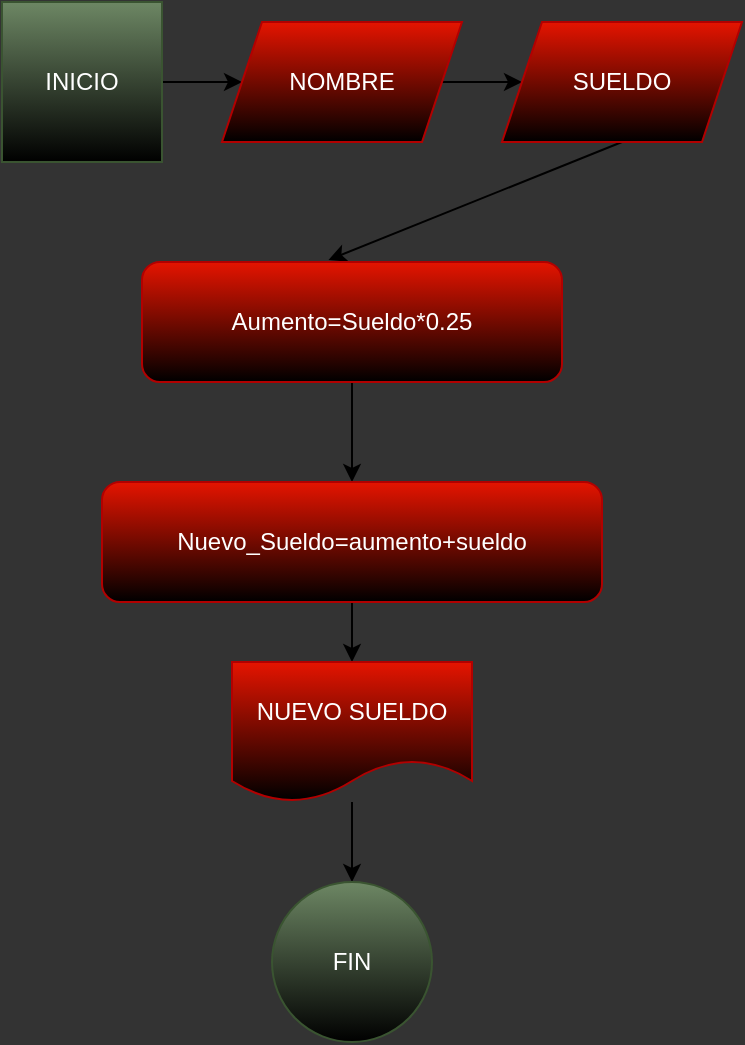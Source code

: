 <mxfile>
    <diagram id="Y5TyZA84Gzd5r6tW0MJS" name="Page-1">
        <mxGraphModel dx="490" dy="1644" grid="1" gridSize="10" guides="1" tooltips="1" connect="1" arrows="1" fold="1" page="1" pageScale="1" pageWidth="827" pageHeight="1169" background="#333333" math="0" shadow="0">
            <root>
                <mxCell id="0"/>
                <mxCell id="1" parent="0"/>
                <mxCell id="19" style="edgeStyle=none;html=1;exitX=1;exitY=0.5;exitDx=0;exitDy=0;entryX=0;entryY=0.5;entryDx=0;entryDy=0;" edge="1" parent="1" source="17" target="18">
                    <mxGeometry relative="1" as="geometry"/>
                </mxCell>
                <mxCell id="17" value="INICIO" style="whiteSpace=wrap;html=1;aspect=fixed;fillColor=#6d8764;strokeColor=#3A5431;fontColor=#ffffff;gradientDirection=south;gradientColor=default;" vertex="1" parent="1">
                    <mxGeometry x="80" y="-440" width="80" height="80" as="geometry"/>
                </mxCell>
                <mxCell id="21" style="edgeStyle=none;html=1;exitX=1;exitY=0.5;exitDx=0;exitDy=0;entryX=0;entryY=0.5;entryDx=0;entryDy=0;" edge="1" parent="1" source="18" target="20">
                    <mxGeometry relative="1" as="geometry"/>
                </mxCell>
                <mxCell id="18" value="NOMBRE" style="shape=parallelogram;perimeter=parallelogramPerimeter;whiteSpace=wrap;html=1;fixedSize=1;fillColor=#e51400;fontColor=#ffffff;strokeColor=#B20000;gradientDirection=south;gradientColor=default;" vertex="1" parent="1">
                    <mxGeometry x="190" y="-430" width="120" height="60" as="geometry"/>
                </mxCell>
                <mxCell id="24" style="edgeStyle=none;html=1;exitX=0.5;exitY=1;exitDx=0;exitDy=0;entryX=0.444;entryY=-0.017;entryDx=0;entryDy=0;entryPerimeter=0;" edge="1" parent="1" source="20" target="23">
                    <mxGeometry relative="1" as="geometry"/>
                </mxCell>
                <mxCell id="20" value="SUELDO" style="shape=parallelogram;perimeter=parallelogramPerimeter;whiteSpace=wrap;html=1;fixedSize=1;fillColor=#e51400;fontColor=#ffffff;strokeColor=#B20000;gradientColor=default;gradientDirection=south;" vertex="1" parent="1">
                    <mxGeometry x="330" y="-430" width="120" height="60" as="geometry"/>
                </mxCell>
                <mxCell id="26" style="edgeStyle=none;html=1;exitX=0.5;exitY=1;exitDx=0;exitDy=0;" edge="1" parent="1" source="23" target="25">
                    <mxGeometry relative="1" as="geometry"/>
                </mxCell>
                <mxCell id="23" value="Aumento=Sueldo*0.25" style="rounded=1;whiteSpace=wrap;html=1;fillColor=#e51400;fontColor=#ffffff;strokeColor=#B20000;gradientColor=default;" vertex="1" parent="1">
                    <mxGeometry x="150" y="-310" width="210" height="60" as="geometry"/>
                </mxCell>
                <mxCell id="29" style="edgeStyle=none;html=1;exitX=0.5;exitY=1;exitDx=0;exitDy=0;entryX=0.5;entryY=0;entryDx=0;entryDy=0;" edge="1" parent="1" source="25" target="28">
                    <mxGeometry relative="1" as="geometry"/>
                </mxCell>
                <mxCell id="25" value="Nuevo_Sueldo=aumento+sueldo" style="rounded=1;whiteSpace=wrap;html=1;fillColor=#e51400;fontColor=#ffffff;strokeColor=#B20000;gradientColor=default;" vertex="1" parent="1">
                    <mxGeometry x="130" y="-200" width="250" height="60" as="geometry"/>
                </mxCell>
                <mxCell id="31" style="edgeStyle=none;html=1;entryX=0.5;entryY=0;entryDx=0;entryDy=0;" edge="1" parent="1" source="28" target="30">
                    <mxGeometry relative="1" as="geometry"/>
                </mxCell>
                <mxCell id="28" value="NUEVO SUELDO" style="shape=document;whiteSpace=wrap;html=1;boundedLbl=1;fillColor=#e51400;fontColor=#ffffff;strokeColor=#B20000;gradientColor=default;" vertex="1" parent="1">
                    <mxGeometry x="195" y="-110" width="120" height="70" as="geometry"/>
                </mxCell>
                <mxCell id="30" value="FIN" style="ellipse;whiteSpace=wrap;html=1;aspect=fixed;fillColor=#6d8764;fontColor=#ffffff;strokeColor=#3A5431;gradientColor=default;" vertex="1" parent="1">
                    <mxGeometry x="215" width="80" height="80" as="geometry"/>
                </mxCell>
            </root>
        </mxGraphModel>
    </diagram>
</mxfile>